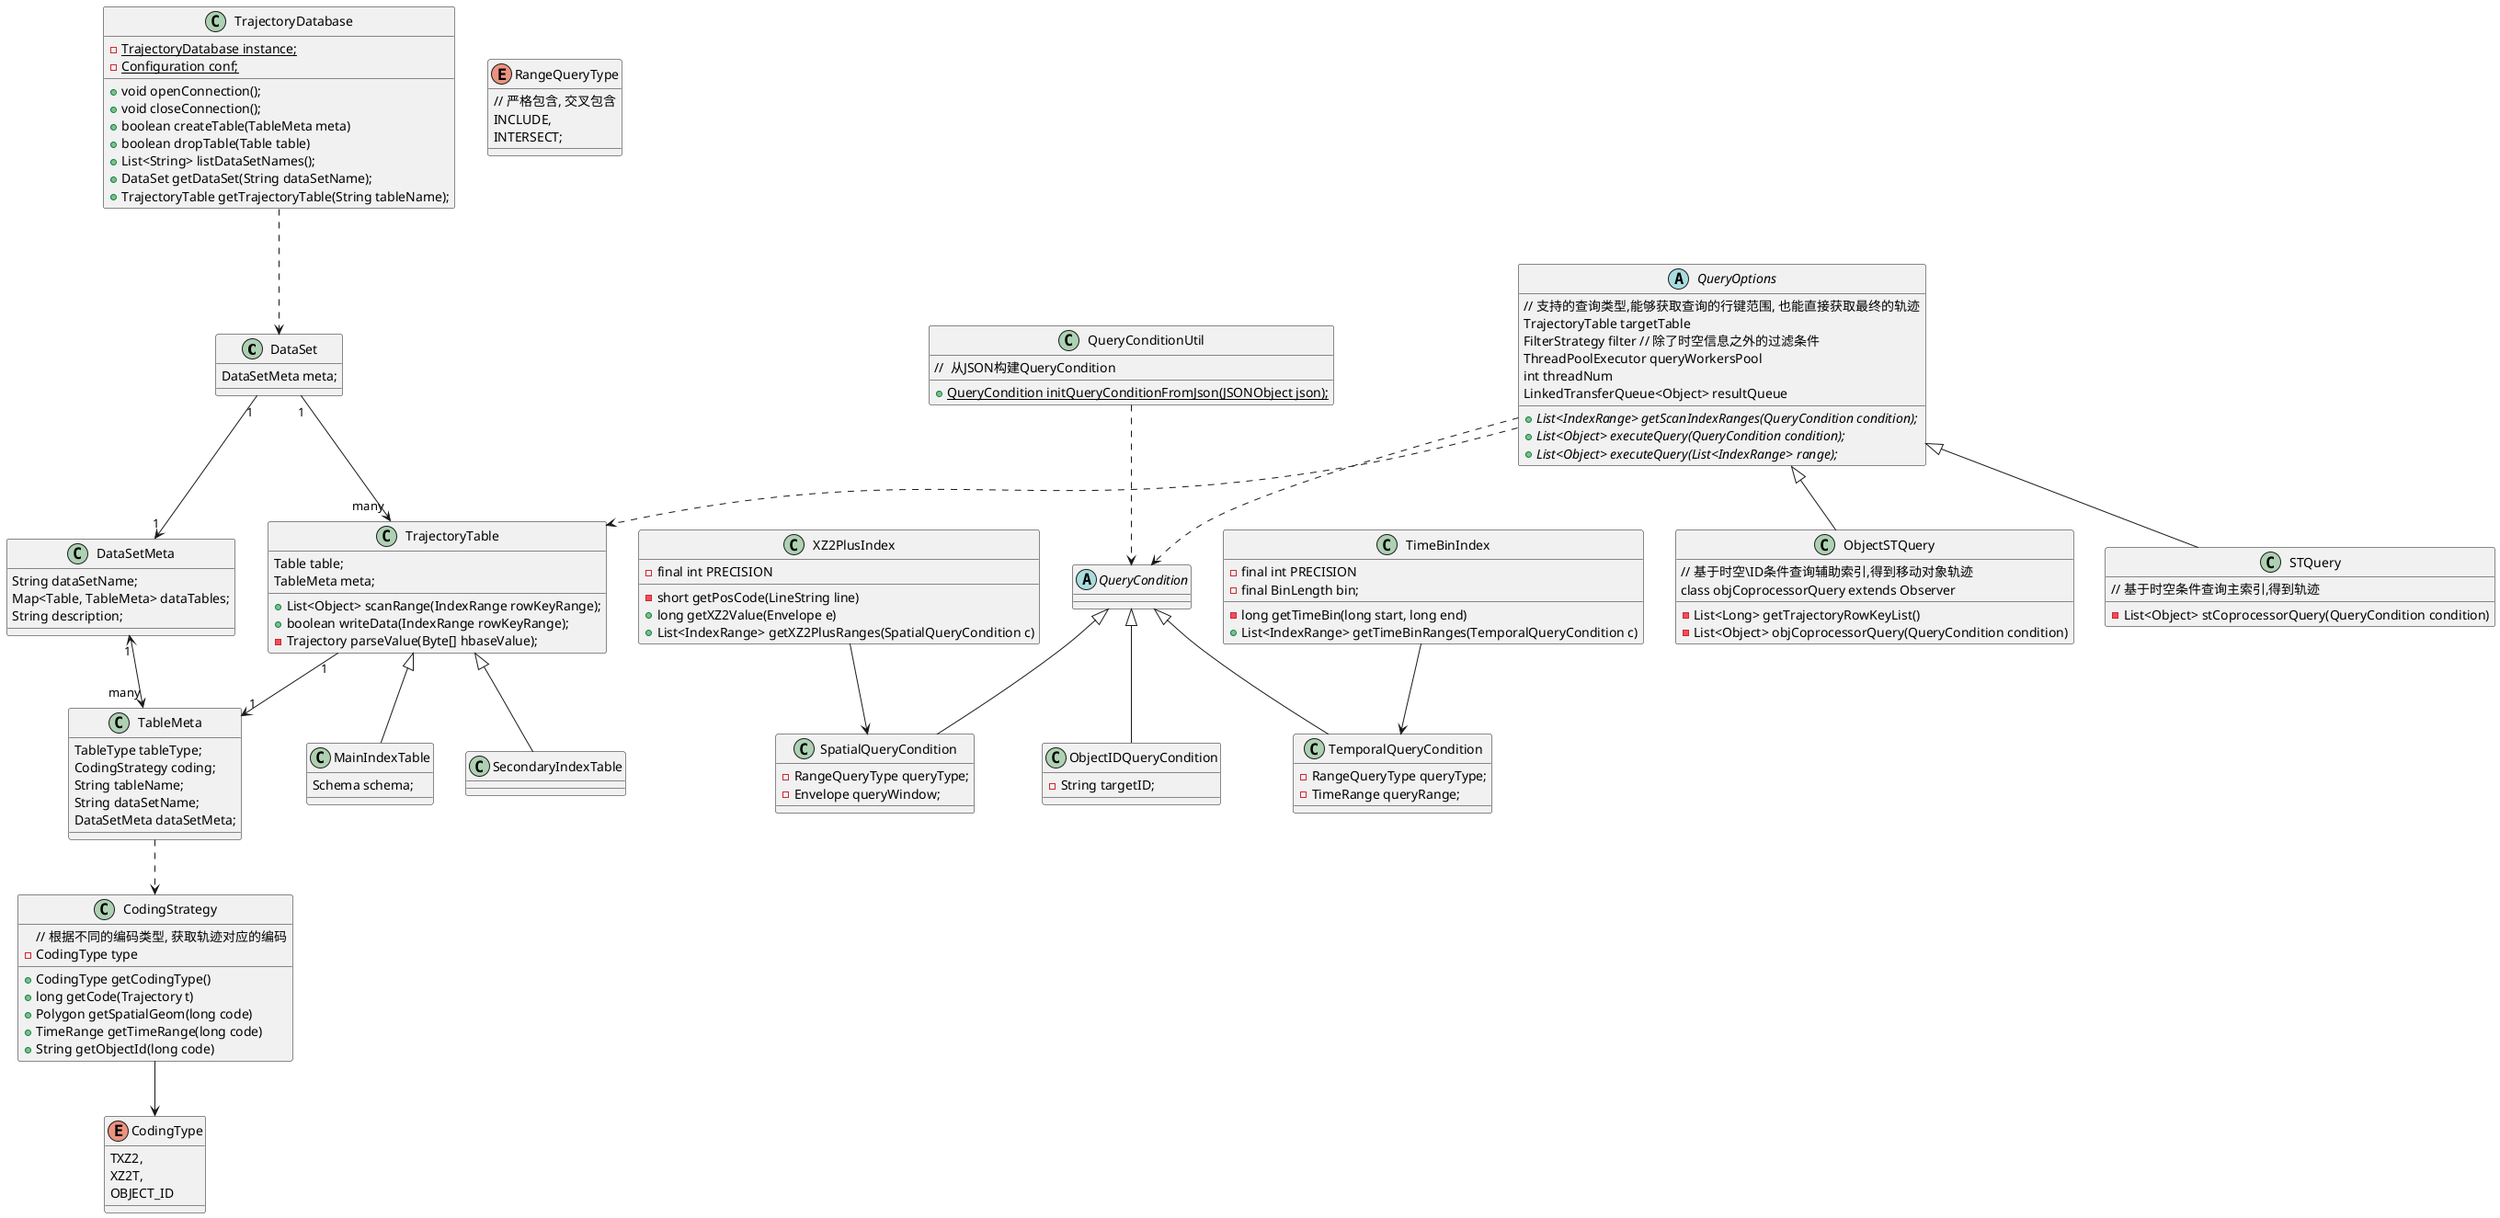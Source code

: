 @startuml
class DataSet {
    DataSetMeta meta;
}
DataSet "1" --> "1" DataSetMeta
DataSet "1" --> "many" TrajectoryTable

class DataSetMeta {
    String dataSetName;
    Map<Table, TableMeta> dataTables;
    String description;
}

class TrajectoryTable {
    Table table;
    TableMeta meta;

    + List<Object> scanRange(IndexRange rowKeyRange);
    + boolean writeData(IndexRange rowKeyRange);
    - Trajectory parseValue(Byte[] hbaseValue);
}

TrajectoryTable "1" --> "1" TableMeta
DataSetMeta "1" <--> "many" TableMeta


class MainIndexTable extends TrajectoryTable {
    Schema schema;
}

class SecondaryIndexTable extends TrajectoryTable {

}

class TableMeta {
    TableType tableType;
    CodingStrategy coding;
    String tableName;
    String dataSetName;
    DataSetMeta dataSetMeta;
}

TableMeta ..> CodingStrategy

abstract class QueryOptions {
    // 支持的查询类型,能够获取查询的行键范围, 也能直接获取最终的轨迹
    TrajectoryTable targetTable
    FilterStrategy filter // 除了时空信息之外的过滤条件
    ThreadPoolExecutor queryWorkersPool
    int threadNum
    LinkedTransferQueue<Object> resultQueue
    + {abstract} List<IndexRange> getScanIndexRanges(QueryCondition condition);
    + {abstract} List<Object> executeQuery(QueryCondition condition);
    + {abstract} List<Object> executeQuery(List<IndexRange> range);
}
TrajectoryDatabase ..> DataSet
QueryOptions ..> TrajectoryTable
QueryOptions ..> QueryCondition


class STQuery extends QueryOptions {
    // 基于时空条件查询主索引,得到轨迹
    - List<Object> stCoprocessorQuery(QueryCondition condition)
}

class ObjectSTQuery extends QueryOptions {
    // 基于时空\ID条件查询辅助索引,得到移动对象轨迹
    - List<Long> getTrajectoryRowKeyList()
    - List<Object> objCoprocessorQuery(QueryCondition condition)
    class objCoprocessorQuery extends Observer
}

abstract class QueryCondition {
}

class QueryConditionUtil {
    //  从JSON构建QueryCondition
    + {static} QueryCondition initQueryConditionFromJson(JSONObject json);
}

QueryConditionUtil ..> QueryCondition

class SpatialQueryCondition extends QueryCondition {
    - RangeQueryType queryType;
    - Envelope queryWindow;
}

class TemporalQueryCondition extends QueryCondition{
    - RangeQueryType queryType;
    - TimeRange queryRange;
}

class ObjectIDQueryCondition extends QueryCondition{
    - String targetID;
}

enum RangeQueryType {
    // 严格包含, 交叉包含
    INCLUDE,
    INTERSECT;
}

class TrajectoryDatabase {
    - {static} TrajectoryDatabase instance;
    - {static} Configuration conf;

    + void openConnection();
    + void closeConnection();
    + boolean createTable(TableMeta meta)
    + boolean dropTable(Table table)
    + List<String> listDataSetNames();
    + DataSet getDataSet(String dataSetName);
    + TrajectoryTable getTrajectoryTable(String tableName);
}

class CodingStrategy {
    // 根据不同的编码类型, 获取轨迹对应的编码
    - CodingType type
    + CodingType getCodingType()
    + long getCode(Trajectory t)
    + Polygon getSpatialGeom(long code)
    + TimeRange getTimeRange(long code)
    + String getObjectId(long code)
}

CodingStrategy --> CodingType

enum CodingType {
  TXZ2,
  XZ2T,
  OBJECT_ID
}

class XZ2PlusIndex {
    - final int PRECISION
    - short getPosCode(LineString line)
    + long getXZ2Value(Envelope e)
    + List<IndexRange> getXZ2PlusRanges(SpatialQueryCondition c)
}

XZ2PlusIndex --> SpatialQueryCondition

class TimeBinIndex {
    - final int PRECISION
    - final BinLength bin;
    - long getTimeBin(long start, long end)
    + List<IndexRange> getTimeBinRanges(TemporalQueryCondition c)
}

TimeBinIndex --> TemporalQueryCondition
@enduml